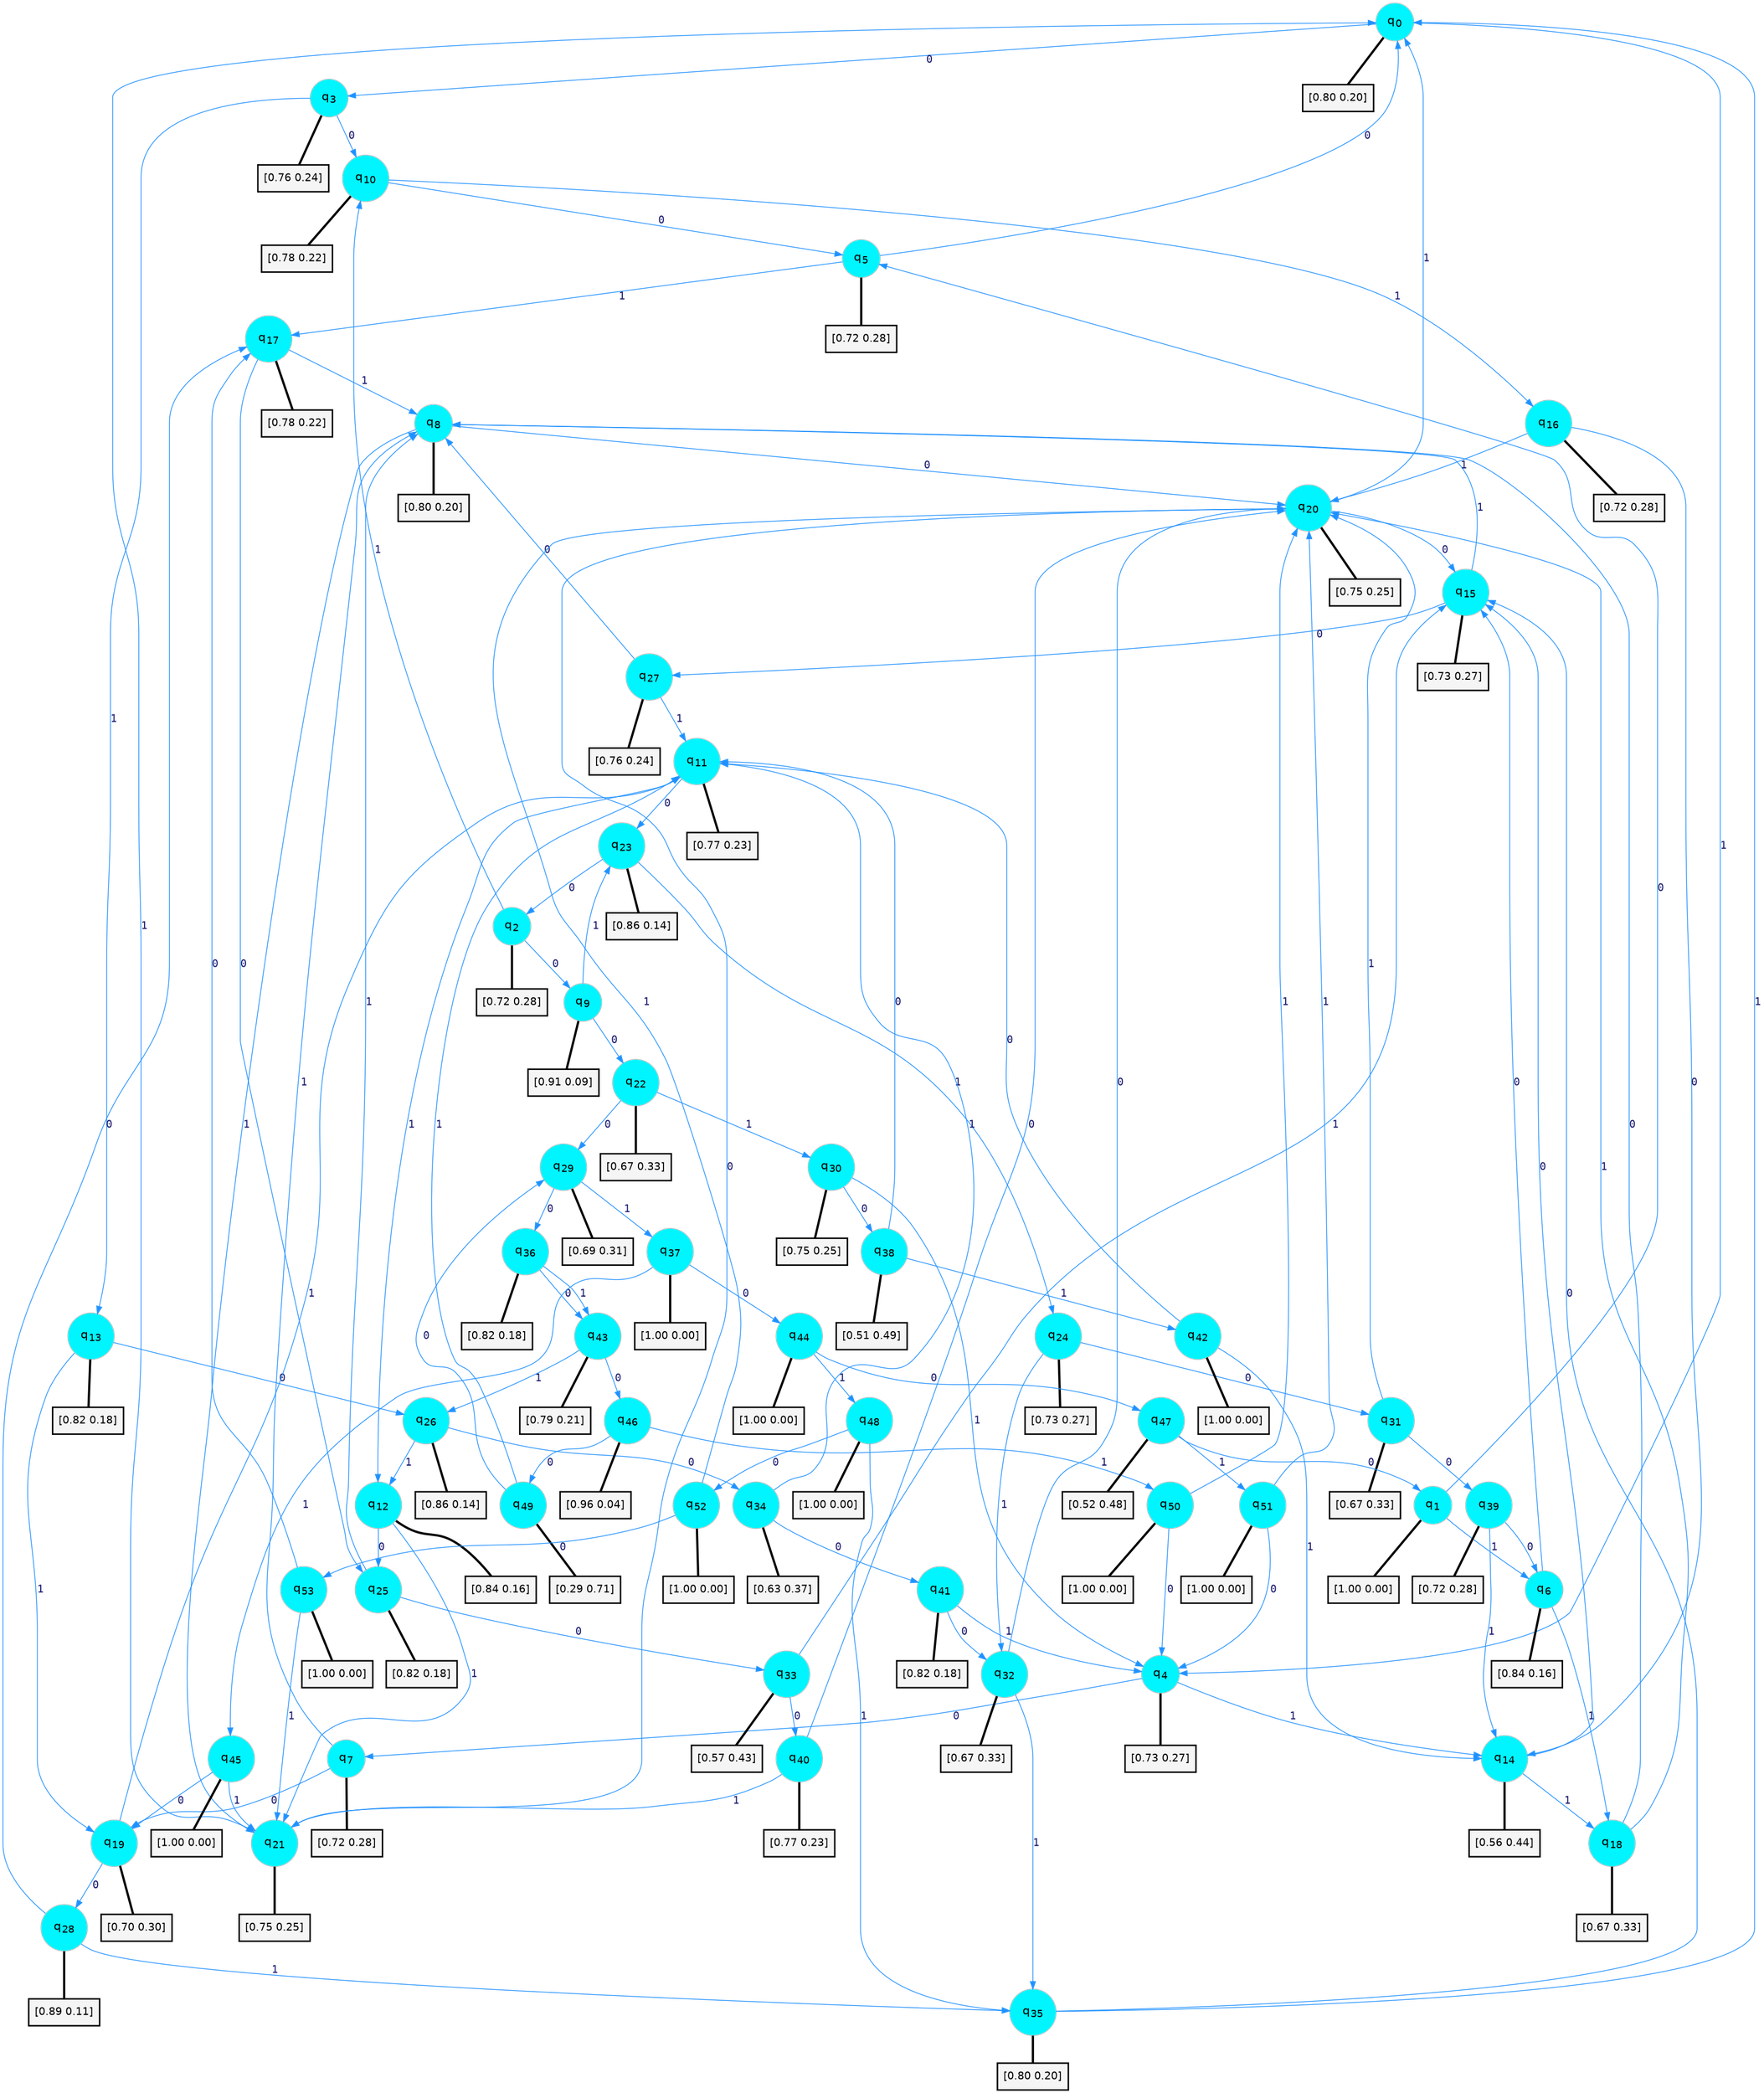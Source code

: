digraph G {
graph [
bgcolor=transparent, dpi=300, rankdir=TD, size="40,25"];
node [
color=gray, fillcolor=turquoise1, fontcolor=black, fontname=Helvetica, fontsize=16, fontweight=bold, shape=circle, style=filled];
edge [
arrowsize=1, color=dodgerblue1, fontcolor=midnightblue, fontname=courier, fontweight=bold, penwidth=1, style=solid, weight=20];
0[label=<q<SUB>0</SUB>>];
1[label=<q<SUB>1</SUB>>];
2[label=<q<SUB>2</SUB>>];
3[label=<q<SUB>3</SUB>>];
4[label=<q<SUB>4</SUB>>];
5[label=<q<SUB>5</SUB>>];
6[label=<q<SUB>6</SUB>>];
7[label=<q<SUB>7</SUB>>];
8[label=<q<SUB>8</SUB>>];
9[label=<q<SUB>9</SUB>>];
10[label=<q<SUB>10</SUB>>];
11[label=<q<SUB>11</SUB>>];
12[label=<q<SUB>12</SUB>>];
13[label=<q<SUB>13</SUB>>];
14[label=<q<SUB>14</SUB>>];
15[label=<q<SUB>15</SUB>>];
16[label=<q<SUB>16</SUB>>];
17[label=<q<SUB>17</SUB>>];
18[label=<q<SUB>18</SUB>>];
19[label=<q<SUB>19</SUB>>];
20[label=<q<SUB>20</SUB>>];
21[label=<q<SUB>21</SUB>>];
22[label=<q<SUB>22</SUB>>];
23[label=<q<SUB>23</SUB>>];
24[label=<q<SUB>24</SUB>>];
25[label=<q<SUB>25</SUB>>];
26[label=<q<SUB>26</SUB>>];
27[label=<q<SUB>27</SUB>>];
28[label=<q<SUB>28</SUB>>];
29[label=<q<SUB>29</SUB>>];
30[label=<q<SUB>30</SUB>>];
31[label=<q<SUB>31</SUB>>];
32[label=<q<SUB>32</SUB>>];
33[label=<q<SUB>33</SUB>>];
34[label=<q<SUB>34</SUB>>];
35[label=<q<SUB>35</SUB>>];
36[label=<q<SUB>36</SUB>>];
37[label=<q<SUB>37</SUB>>];
38[label=<q<SUB>38</SUB>>];
39[label=<q<SUB>39</SUB>>];
40[label=<q<SUB>40</SUB>>];
41[label=<q<SUB>41</SUB>>];
42[label=<q<SUB>42</SUB>>];
43[label=<q<SUB>43</SUB>>];
44[label=<q<SUB>44</SUB>>];
45[label=<q<SUB>45</SUB>>];
46[label=<q<SUB>46</SUB>>];
47[label=<q<SUB>47</SUB>>];
48[label=<q<SUB>48</SUB>>];
49[label=<q<SUB>49</SUB>>];
50[label=<q<SUB>50</SUB>>];
51[label=<q<SUB>51</SUB>>];
52[label=<q<SUB>52</SUB>>];
53[label=<q<SUB>53</SUB>>];
54[label="[0.80 0.20]", shape=box,fontcolor=black, fontname=Helvetica, fontsize=14, penwidth=2, fillcolor=whitesmoke,color=black];
55[label="[1.00 0.00]", shape=box,fontcolor=black, fontname=Helvetica, fontsize=14, penwidth=2, fillcolor=whitesmoke,color=black];
56[label="[0.72 0.28]", shape=box,fontcolor=black, fontname=Helvetica, fontsize=14, penwidth=2, fillcolor=whitesmoke,color=black];
57[label="[0.76 0.24]", shape=box,fontcolor=black, fontname=Helvetica, fontsize=14, penwidth=2, fillcolor=whitesmoke,color=black];
58[label="[0.73 0.27]", shape=box,fontcolor=black, fontname=Helvetica, fontsize=14, penwidth=2, fillcolor=whitesmoke,color=black];
59[label="[0.72 0.28]", shape=box,fontcolor=black, fontname=Helvetica, fontsize=14, penwidth=2, fillcolor=whitesmoke,color=black];
60[label="[0.84 0.16]", shape=box,fontcolor=black, fontname=Helvetica, fontsize=14, penwidth=2, fillcolor=whitesmoke,color=black];
61[label="[0.72 0.28]", shape=box,fontcolor=black, fontname=Helvetica, fontsize=14, penwidth=2, fillcolor=whitesmoke,color=black];
62[label="[0.80 0.20]", shape=box,fontcolor=black, fontname=Helvetica, fontsize=14, penwidth=2, fillcolor=whitesmoke,color=black];
63[label="[0.91 0.09]", shape=box,fontcolor=black, fontname=Helvetica, fontsize=14, penwidth=2, fillcolor=whitesmoke,color=black];
64[label="[0.78 0.22]", shape=box,fontcolor=black, fontname=Helvetica, fontsize=14, penwidth=2, fillcolor=whitesmoke,color=black];
65[label="[0.77 0.23]", shape=box,fontcolor=black, fontname=Helvetica, fontsize=14, penwidth=2, fillcolor=whitesmoke,color=black];
66[label="[0.84 0.16]", shape=box,fontcolor=black, fontname=Helvetica, fontsize=14, penwidth=2, fillcolor=whitesmoke,color=black];
67[label="[0.82 0.18]", shape=box,fontcolor=black, fontname=Helvetica, fontsize=14, penwidth=2, fillcolor=whitesmoke,color=black];
68[label="[0.56 0.44]", shape=box,fontcolor=black, fontname=Helvetica, fontsize=14, penwidth=2, fillcolor=whitesmoke,color=black];
69[label="[0.73 0.27]", shape=box,fontcolor=black, fontname=Helvetica, fontsize=14, penwidth=2, fillcolor=whitesmoke,color=black];
70[label="[0.72 0.28]", shape=box,fontcolor=black, fontname=Helvetica, fontsize=14, penwidth=2, fillcolor=whitesmoke,color=black];
71[label="[0.78 0.22]", shape=box,fontcolor=black, fontname=Helvetica, fontsize=14, penwidth=2, fillcolor=whitesmoke,color=black];
72[label="[0.67 0.33]", shape=box,fontcolor=black, fontname=Helvetica, fontsize=14, penwidth=2, fillcolor=whitesmoke,color=black];
73[label="[0.70 0.30]", shape=box,fontcolor=black, fontname=Helvetica, fontsize=14, penwidth=2, fillcolor=whitesmoke,color=black];
74[label="[0.75 0.25]", shape=box,fontcolor=black, fontname=Helvetica, fontsize=14, penwidth=2, fillcolor=whitesmoke,color=black];
75[label="[0.75 0.25]", shape=box,fontcolor=black, fontname=Helvetica, fontsize=14, penwidth=2, fillcolor=whitesmoke,color=black];
76[label="[0.67 0.33]", shape=box,fontcolor=black, fontname=Helvetica, fontsize=14, penwidth=2, fillcolor=whitesmoke,color=black];
77[label="[0.86 0.14]", shape=box,fontcolor=black, fontname=Helvetica, fontsize=14, penwidth=2, fillcolor=whitesmoke,color=black];
78[label="[0.73 0.27]", shape=box,fontcolor=black, fontname=Helvetica, fontsize=14, penwidth=2, fillcolor=whitesmoke,color=black];
79[label="[0.82 0.18]", shape=box,fontcolor=black, fontname=Helvetica, fontsize=14, penwidth=2, fillcolor=whitesmoke,color=black];
80[label="[0.86 0.14]", shape=box,fontcolor=black, fontname=Helvetica, fontsize=14, penwidth=2, fillcolor=whitesmoke,color=black];
81[label="[0.76 0.24]", shape=box,fontcolor=black, fontname=Helvetica, fontsize=14, penwidth=2, fillcolor=whitesmoke,color=black];
82[label="[0.89 0.11]", shape=box,fontcolor=black, fontname=Helvetica, fontsize=14, penwidth=2, fillcolor=whitesmoke,color=black];
83[label="[0.69 0.31]", shape=box,fontcolor=black, fontname=Helvetica, fontsize=14, penwidth=2, fillcolor=whitesmoke,color=black];
84[label="[0.75 0.25]", shape=box,fontcolor=black, fontname=Helvetica, fontsize=14, penwidth=2, fillcolor=whitesmoke,color=black];
85[label="[0.67 0.33]", shape=box,fontcolor=black, fontname=Helvetica, fontsize=14, penwidth=2, fillcolor=whitesmoke,color=black];
86[label="[0.67 0.33]", shape=box,fontcolor=black, fontname=Helvetica, fontsize=14, penwidth=2, fillcolor=whitesmoke,color=black];
87[label="[0.57 0.43]", shape=box,fontcolor=black, fontname=Helvetica, fontsize=14, penwidth=2, fillcolor=whitesmoke,color=black];
88[label="[0.63 0.37]", shape=box,fontcolor=black, fontname=Helvetica, fontsize=14, penwidth=2, fillcolor=whitesmoke,color=black];
89[label="[0.80 0.20]", shape=box,fontcolor=black, fontname=Helvetica, fontsize=14, penwidth=2, fillcolor=whitesmoke,color=black];
90[label="[0.82 0.18]", shape=box,fontcolor=black, fontname=Helvetica, fontsize=14, penwidth=2, fillcolor=whitesmoke,color=black];
91[label="[1.00 0.00]", shape=box,fontcolor=black, fontname=Helvetica, fontsize=14, penwidth=2, fillcolor=whitesmoke,color=black];
92[label="[0.51 0.49]", shape=box,fontcolor=black, fontname=Helvetica, fontsize=14, penwidth=2, fillcolor=whitesmoke,color=black];
93[label="[0.72 0.28]", shape=box,fontcolor=black, fontname=Helvetica, fontsize=14, penwidth=2, fillcolor=whitesmoke,color=black];
94[label="[0.77 0.23]", shape=box,fontcolor=black, fontname=Helvetica, fontsize=14, penwidth=2, fillcolor=whitesmoke,color=black];
95[label="[0.82 0.18]", shape=box,fontcolor=black, fontname=Helvetica, fontsize=14, penwidth=2, fillcolor=whitesmoke,color=black];
96[label="[1.00 0.00]", shape=box,fontcolor=black, fontname=Helvetica, fontsize=14, penwidth=2, fillcolor=whitesmoke,color=black];
97[label="[0.79 0.21]", shape=box,fontcolor=black, fontname=Helvetica, fontsize=14, penwidth=2, fillcolor=whitesmoke,color=black];
98[label="[1.00 0.00]", shape=box,fontcolor=black, fontname=Helvetica, fontsize=14, penwidth=2, fillcolor=whitesmoke,color=black];
99[label="[1.00 0.00]", shape=box,fontcolor=black, fontname=Helvetica, fontsize=14, penwidth=2, fillcolor=whitesmoke,color=black];
100[label="[0.96 0.04]", shape=box,fontcolor=black, fontname=Helvetica, fontsize=14, penwidth=2, fillcolor=whitesmoke,color=black];
101[label="[0.52 0.48]", shape=box,fontcolor=black, fontname=Helvetica, fontsize=14, penwidth=2, fillcolor=whitesmoke,color=black];
102[label="[1.00 0.00]", shape=box,fontcolor=black, fontname=Helvetica, fontsize=14, penwidth=2, fillcolor=whitesmoke,color=black];
103[label="[0.29 0.71]", shape=box,fontcolor=black, fontname=Helvetica, fontsize=14, penwidth=2, fillcolor=whitesmoke,color=black];
104[label="[1.00 0.00]", shape=box,fontcolor=black, fontname=Helvetica, fontsize=14, penwidth=2, fillcolor=whitesmoke,color=black];
105[label="[1.00 0.00]", shape=box,fontcolor=black, fontname=Helvetica, fontsize=14, penwidth=2, fillcolor=whitesmoke,color=black];
106[label="[1.00 0.00]", shape=box,fontcolor=black, fontname=Helvetica, fontsize=14, penwidth=2, fillcolor=whitesmoke,color=black];
107[label="[1.00 0.00]", shape=box,fontcolor=black, fontname=Helvetica, fontsize=14, penwidth=2, fillcolor=whitesmoke,color=black];
0->3 [label=0];
0->4 [label=1];
0->54 [arrowhead=none, penwidth=3,color=black];
1->5 [label=0];
1->6 [label=1];
1->55 [arrowhead=none, penwidth=3,color=black];
2->9 [label=0];
2->10 [label=1];
2->56 [arrowhead=none, penwidth=3,color=black];
3->10 [label=0];
3->13 [label=1];
3->57 [arrowhead=none, penwidth=3,color=black];
4->7 [label=0];
4->14 [label=1];
4->58 [arrowhead=none, penwidth=3,color=black];
5->0 [label=0];
5->17 [label=1];
5->59 [arrowhead=none, penwidth=3,color=black];
6->15 [label=0];
6->18 [label=1];
6->60 [arrowhead=none, penwidth=3,color=black];
7->19 [label=0];
7->8 [label=1];
7->61 [arrowhead=none, penwidth=3,color=black];
8->20 [label=0];
8->21 [label=1];
8->62 [arrowhead=none, penwidth=3,color=black];
9->22 [label=0];
9->23 [label=1];
9->63 [arrowhead=none, penwidth=3,color=black];
10->5 [label=0];
10->16 [label=1];
10->64 [arrowhead=none, penwidth=3,color=black];
11->23 [label=0];
11->12 [label=1];
11->65 [arrowhead=none, penwidth=3,color=black];
12->25 [label=0];
12->21 [label=1];
12->66 [arrowhead=none, penwidth=3,color=black];
13->26 [label=0];
13->19 [label=1];
13->67 [arrowhead=none, penwidth=3,color=black];
14->15 [label=0];
14->18 [label=1];
14->68 [arrowhead=none, penwidth=3,color=black];
15->27 [label=0];
15->8 [label=1];
15->69 [arrowhead=none, penwidth=3,color=black];
16->14 [label=0];
16->20 [label=1];
16->70 [arrowhead=none, penwidth=3,color=black];
17->25 [label=0];
17->8 [label=1];
17->71 [arrowhead=none, penwidth=3,color=black];
18->8 [label=0];
18->20 [label=1];
18->72 [arrowhead=none, penwidth=3,color=black];
19->28 [label=0];
19->11 [label=1];
19->73 [arrowhead=none, penwidth=3,color=black];
20->15 [label=0];
20->0 [label=1];
20->74 [arrowhead=none, penwidth=3,color=black];
21->20 [label=0];
21->0 [label=1];
21->75 [arrowhead=none, penwidth=3,color=black];
22->29 [label=0];
22->30 [label=1];
22->76 [arrowhead=none, penwidth=3,color=black];
23->2 [label=0];
23->24 [label=1];
23->77 [arrowhead=none, penwidth=3,color=black];
24->31 [label=0];
24->32 [label=1];
24->78 [arrowhead=none, penwidth=3,color=black];
25->33 [label=0];
25->8 [label=1];
25->79 [arrowhead=none, penwidth=3,color=black];
26->34 [label=0];
26->12 [label=1];
26->80 [arrowhead=none, penwidth=3,color=black];
27->8 [label=0];
27->11 [label=1];
27->81 [arrowhead=none, penwidth=3,color=black];
28->17 [label=0];
28->35 [label=1];
28->82 [arrowhead=none, penwidth=3,color=black];
29->36 [label=0];
29->37 [label=1];
29->83 [arrowhead=none, penwidth=3,color=black];
30->38 [label=0];
30->4 [label=1];
30->84 [arrowhead=none, penwidth=3,color=black];
31->39 [label=0];
31->20 [label=1];
31->85 [arrowhead=none, penwidth=3,color=black];
32->20 [label=0];
32->35 [label=1];
32->86 [arrowhead=none, penwidth=3,color=black];
33->40 [label=0];
33->15 [label=1];
33->87 [arrowhead=none, penwidth=3,color=black];
34->41 [label=0];
34->11 [label=1];
34->88 [arrowhead=none, penwidth=3,color=black];
35->15 [label=0];
35->0 [label=1];
35->89 [arrowhead=none, penwidth=3,color=black];
36->43 [label=0];
36->43 [label=1];
36->90 [arrowhead=none, penwidth=3,color=black];
37->44 [label=0];
37->45 [label=1];
37->91 [arrowhead=none, penwidth=3,color=black];
38->11 [label=0];
38->42 [label=1];
38->92 [arrowhead=none, penwidth=3,color=black];
39->6 [label=0];
39->14 [label=1];
39->93 [arrowhead=none, penwidth=3,color=black];
40->20 [label=0];
40->21 [label=1];
40->94 [arrowhead=none, penwidth=3,color=black];
41->32 [label=0];
41->4 [label=1];
41->95 [arrowhead=none, penwidth=3,color=black];
42->11 [label=0];
42->14 [label=1];
42->96 [arrowhead=none, penwidth=3,color=black];
43->46 [label=0];
43->26 [label=1];
43->97 [arrowhead=none, penwidth=3,color=black];
44->47 [label=0];
44->48 [label=1];
44->98 [arrowhead=none, penwidth=3,color=black];
45->19 [label=0];
45->21 [label=1];
45->99 [arrowhead=none, penwidth=3,color=black];
46->49 [label=0];
46->50 [label=1];
46->100 [arrowhead=none, penwidth=3,color=black];
47->1 [label=0];
47->51 [label=1];
47->101 [arrowhead=none, penwidth=3,color=black];
48->52 [label=0];
48->35 [label=1];
48->102 [arrowhead=none, penwidth=3,color=black];
49->29 [label=0];
49->11 [label=1];
49->103 [arrowhead=none, penwidth=3,color=black];
50->4 [label=0];
50->20 [label=1];
50->104 [arrowhead=none, penwidth=3,color=black];
51->4 [label=0];
51->20 [label=1];
51->105 [arrowhead=none, penwidth=3,color=black];
52->53 [label=0];
52->20 [label=1];
52->106 [arrowhead=none, penwidth=3,color=black];
53->17 [label=0];
53->21 [label=1];
53->107 [arrowhead=none, penwidth=3,color=black];
}
